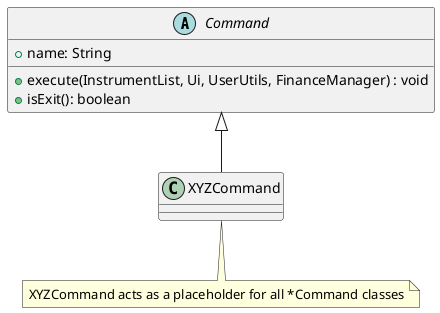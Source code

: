 @startuml
abstract class Command {
+name: String
+execute(InstrumentList, Ui, UserUtils, FinanceManager) : void
+isExit(): boolean
}

class XYZCommand

Command <|-- XYZCommand

note "XYZCommand acts as a placeholder for all *Command classes" as N1

XYZCommand .. N1
@enduml